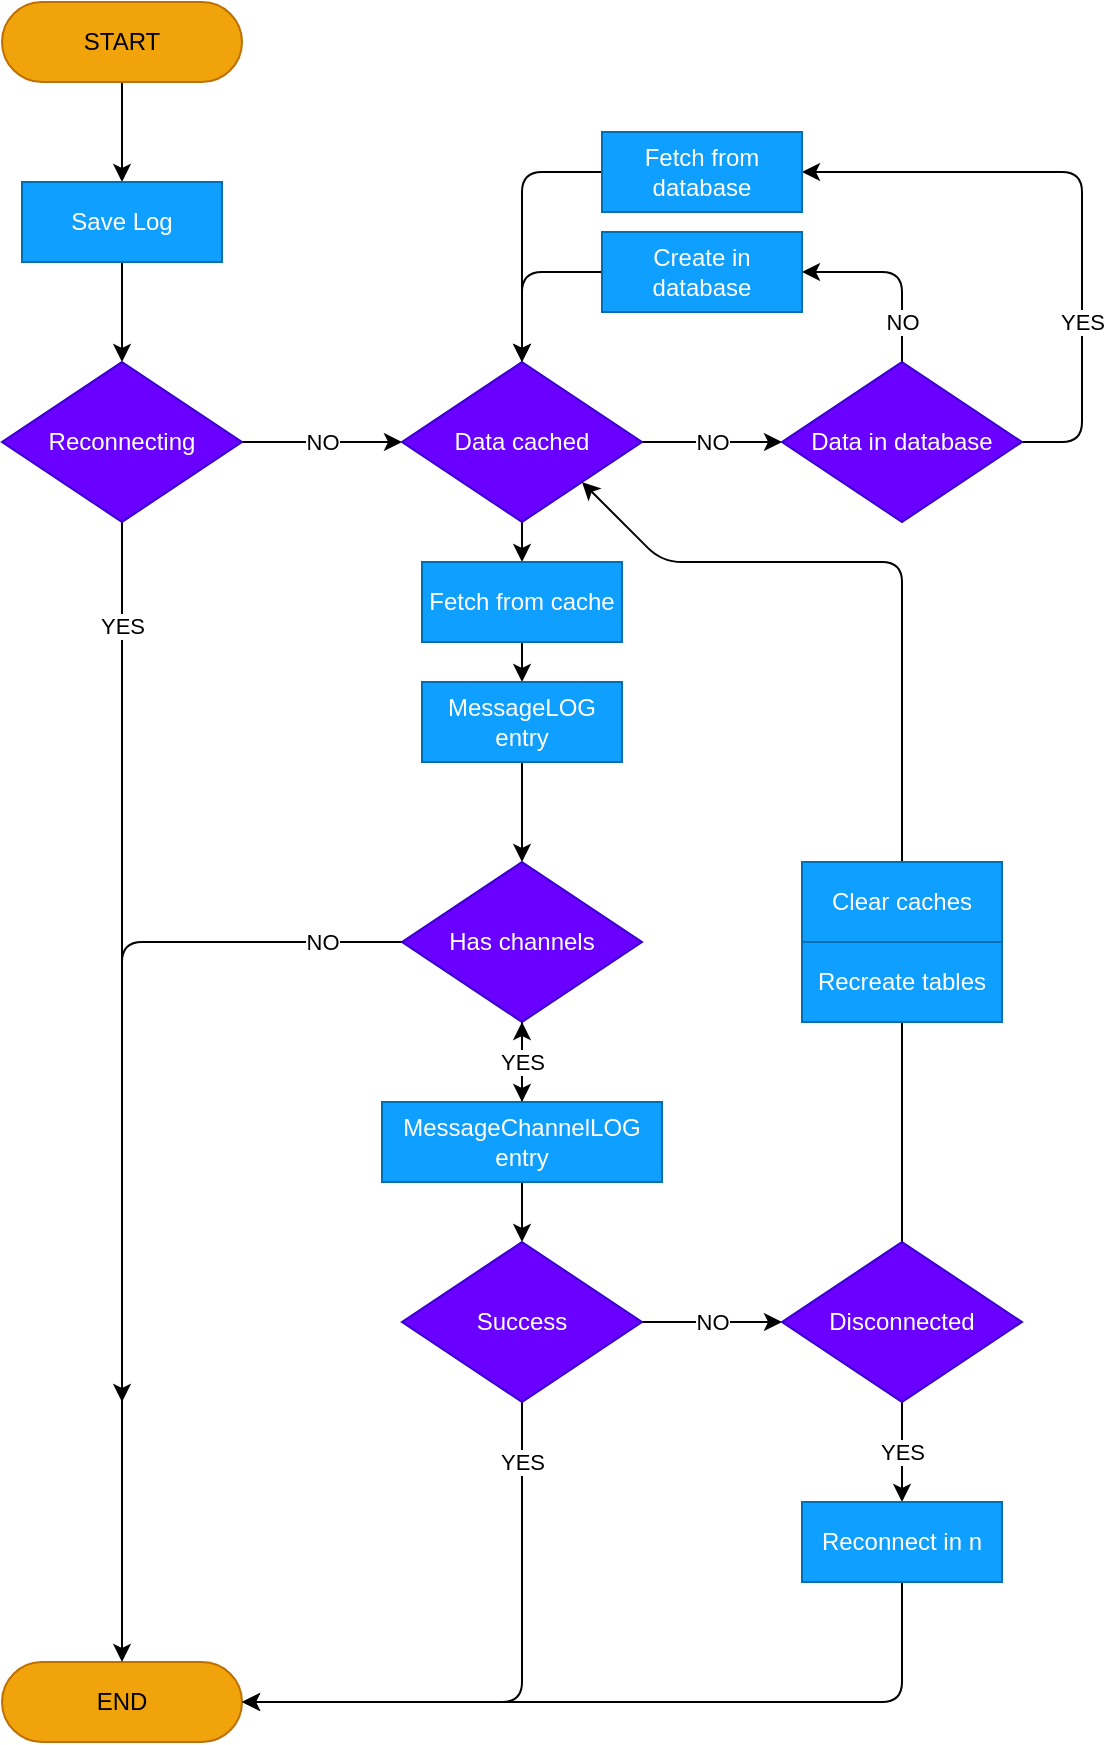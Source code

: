 <mxfile>
    <diagram id="S93sur6-ndBJ5TltKzUR" name="Page-1">
        <mxGraphModel dx="2024" dy="920" grid="1" gridSize="10" guides="1" tooltips="1" connect="1" arrows="1" fold="1" page="1" pageScale="1" pageWidth="850" pageHeight="1100" math="0" shadow="0">
            <root>
                <mxCell id="0"/>
                <mxCell id="1" parent="0"/>
                <mxCell id="21" value="" style="edgeStyle=none;html=1;" edge="1" parent="1" source="3" target="16">
                    <mxGeometry relative="1" as="geometry"/>
                </mxCell>
                <mxCell id="3" value="START" style="rounded=1;whiteSpace=wrap;html=1;arcSize=50;fillColor=#f0a30a;fontColor=#000000;strokeColor=#BD7000;" vertex="1" parent="1">
                    <mxGeometry x="50" y="40" width="120" height="40" as="geometry"/>
                </mxCell>
                <mxCell id="4" value="END" style="rounded=1;whiteSpace=wrap;html=1;arcSize=50;fillColor=#f0a30a;fontColor=#000000;strokeColor=#BD7000;" vertex="1" parent="1">
                    <mxGeometry x="50" y="870" width="120" height="40" as="geometry"/>
                </mxCell>
                <mxCell id="20" value="" style="edgeStyle=none;html=1;" edge="1" parent="1" source="16" target="18">
                    <mxGeometry relative="1" as="geometry"/>
                </mxCell>
                <mxCell id="16" value="Save Log" style="rounded=0;whiteSpace=wrap;html=1;fillColor=#0F9FFF;fontColor=#ffffff;strokeColor=#006EAF;" vertex="1" parent="1">
                    <mxGeometry x="60" y="130" width="100" height="40" as="geometry"/>
                </mxCell>
                <mxCell id="19" value="YES" style="edgeStyle=none;html=1;" edge="1" parent="1" source="18" target="4">
                    <mxGeometry x="-0.818" relative="1" as="geometry">
                        <mxPoint as="offset"/>
                    </mxGeometry>
                </mxCell>
                <mxCell id="28" value="NO" style="edgeStyle=none;html=1;" edge="1" parent="1" source="18" target="27">
                    <mxGeometry relative="1" as="geometry"/>
                </mxCell>
                <mxCell id="18" value="Reconnecting" style="rhombus;whiteSpace=wrap;html=1;fillColor=#6a00ff;fontColor=#ffffff;strokeColor=#3700CC;" vertex="1" parent="1">
                    <mxGeometry x="50" y="220" width="120" height="80" as="geometry"/>
                </mxCell>
                <mxCell id="38" style="edgeStyle=none;html=1;entryX=0.5;entryY=0;entryDx=0;entryDy=0;" edge="1" parent="1" source="22" target="27">
                    <mxGeometry relative="1" as="geometry">
                        <Array as="points">
                            <mxPoint x="310" y="175"/>
                        </Array>
                    </mxGeometry>
                </mxCell>
                <mxCell id="22" value="Create in database" style="rounded=0;whiteSpace=wrap;html=1;fillColor=#0F9FFF;fontColor=#ffffff;strokeColor=#006EAF;" vertex="1" parent="1">
                    <mxGeometry x="350" y="155" width="100" height="40" as="geometry"/>
                </mxCell>
                <mxCell id="30" value="NO" style="edgeStyle=none;html=1;" edge="1" parent="1" source="27" target="29">
                    <mxGeometry relative="1" as="geometry"/>
                </mxCell>
                <mxCell id="40" value="" style="edgeStyle=none;html=1;" edge="1" parent="1" source="27" target="31">
                    <mxGeometry relative="1" as="geometry"/>
                </mxCell>
                <mxCell id="27" value="Data cached" style="rhombus;whiteSpace=wrap;html=1;fillColor=#6a00ff;fontColor=#ffffff;strokeColor=#3700CC;" vertex="1" parent="1">
                    <mxGeometry x="250" y="220" width="120" height="80" as="geometry"/>
                </mxCell>
                <mxCell id="35" value="YES" style="edgeStyle=none;html=1;exitX=1;exitY=0.5;exitDx=0;exitDy=0;entryX=1;entryY=0.5;entryDx=0;entryDy=0;" edge="1" parent="1" source="29" target="32">
                    <mxGeometry x="-0.41" relative="1" as="geometry">
                        <Array as="points">
                            <mxPoint x="590" y="260"/>
                            <mxPoint x="590" y="125"/>
                        </Array>
                        <mxPoint as="offset"/>
                    </mxGeometry>
                </mxCell>
                <mxCell id="37" value="NO" style="edgeStyle=none;html=1;exitX=0.5;exitY=0;exitDx=0;exitDy=0;entryX=1;entryY=0.5;entryDx=0;entryDy=0;" edge="1" parent="1" source="29" target="22">
                    <mxGeometry x="-0.579" relative="1" as="geometry">
                        <Array as="points">
                            <mxPoint x="500" y="175"/>
                        </Array>
                        <mxPoint as="offset"/>
                    </mxGeometry>
                </mxCell>
                <mxCell id="29" value="Data in database" style="rhombus;whiteSpace=wrap;html=1;fillColor=#6a00ff;fontColor=#ffffff;strokeColor=#3700CC;" vertex="1" parent="1">
                    <mxGeometry x="440" y="220" width="120" height="80" as="geometry"/>
                </mxCell>
                <mxCell id="44" value="" style="edgeStyle=none;html=1;" edge="1" parent="1" source="31" target="43">
                    <mxGeometry relative="1" as="geometry"/>
                </mxCell>
                <mxCell id="31" value="Fetch from cache" style="rounded=0;whiteSpace=wrap;html=1;fillColor=#0F9FFF;fontColor=#ffffff;strokeColor=#006EAF;" vertex="1" parent="1">
                    <mxGeometry x="260" y="320" width="100" height="40" as="geometry"/>
                </mxCell>
                <mxCell id="39" style="edgeStyle=none;html=1;exitX=0;exitY=0.5;exitDx=0;exitDy=0;" edge="1" parent="1" source="32">
                    <mxGeometry relative="1" as="geometry">
                        <mxPoint x="310" y="220" as="targetPoint"/>
                        <Array as="points">
                            <mxPoint x="310" y="125"/>
                        </Array>
                    </mxGeometry>
                </mxCell>
                <mxCell id="32" value="Fetch from database" style="rounded=0;whiteSpace=wrap;html=1;fillColor=#0F9FFF;fontColor=#ffffff;strokeColor=#006EAF;" vertex="1" parent="1">
                    <mxGeometry x="350" y="105" width="100" height="40" as="geometry"/>
                </mxCell>
                <mxCell id="62" value="" style="edgeStyle=none;html=1;" edge="1" parent="1" source="43" target="52">
                    <mxGeometry relative="1" as="geometry"/>
                </mxCell>
                <mxCell id="43" value="MessageLOG entry" style="rounded=0;whiteSpace=wrap;html=1;fillColor=#0F9FFF;fontColor=#ffffff;strokeColor=#006EAF;" vertex="1" parent="1">
                    <mxGeometry x="260" y="380" width="100" height="40" as="geometry"/>
                </mxCell>
                <mxCell id="57" style="edgeStyle=none;html=1;" edge="1" parent="1" source="52">
                    <mxGeometry relative="1" as="geometry">
                        <mxPoint x="110" y="740" as="targetPoint"/>
                        <Array as="points">
                            <mxPoint x="110" y="510"/>
                        </Array>
                    </mxGeometry>
                </mxCell>
                <mxCell id="58" value="NO" style="edgeLabel;html=1;align=center;verticalAlign=middle;resizable=0;points=[];" vertex="1" connectable="0" parent="57">
                    <mxGeometry x="-0.843" y="1" relative="1" as="geometry">
                        <mxPoint x="-11" y="-1" as="offset"/>
                    </mxGeometry>
                </mxCell>
                <mxCell id="59" value="" style="edgeStyle=none;html=1;" edge="1" parent="1" source="52" target="55">
                    <mxGeometry relative="1" as="geometry"/>
                </mxCell>
                <mxCell id="52" value="Has channels" style="rhombus;whiteSpace=wrap;html=1;fillColor=#6a00ff;fontColor=#ffffff;strokeColor=#3700CC;" vertex="1" parent="1">
                    <mxGeometry x="250" y="470" width="120" height="80" as="geometry"/>
                </mxCell>
                <mxCell id="60" value="YES" style="edgeStyle=none;html=1;" edge="1" parent="1" source="55" target="52">
                    <mxGeometry relative="1" as="geometry"/>
                </mxCell>
                <mxCell id="65" value="" style="edgeStyle=none;html=1;" edge="1" parent="1" source="55" target="61">
                    <mxGeometry relative="1" as="geometry"/>
                </mxCell>
                <mxCell id="55" value="MessageChannelLOG entry" style="rounded=0;whiteSpace=wrap;html=1;fillColor=#0F9FFF;fontColor=#ffffff;strokeColor=#006EAF;" vertex="1" parent="1">
                    <mxGeometry x="240" y="590" width="140" height="40" as="geometry"/>
                </mxCell>
                <mxCell id="63" style="edgeStyle=none;html=1;entryX=1;entryY=0.5;entryDx=0;entryDy=0;" edge="1" parent="1" source="61" target="4">
                    <mxGeometry relative="1" as="geometry">
                        <Array as="points">
                            <mxPoint x="310" y="890"/>
                        </Array>
                    </mxGeometry>
                </mxCell>
                <mxCell id="64" value="YES" style="edgeLabel;html=1;align=center;verticalAlign=middle;resizable=0;points=[];" vertex="1" connectable="0" parent="63">
                    <mxGeometry x="-0.071" y="5" relative="1" as="geometry">
                        <mxPoint x="-5" y="-105" as="offset"/>
                    </mxGeometry>
                </mxCell>
                <mxCell id="67" value="NO" style="edgeStyle=none;html=1;" edge="1" parent="1" source="61" target="66">
                    <mxGeometry relative="1" as="geometry"/>
                </mxCell>
                <mxCell id="61" value="Success" style="rhombus;whiteSpace=wrap;html=1;fillColor=#6a00ff;fontColor=#ffffff;strokeColor=#3700CC;" vertex="1" parent="1">
                    <mxGeometry x="250" y="660" width="120" height="80" as="geometry"/>
                </mxCell>
                <mxCell id="75" value="YES" style="edgeStyle=none;html=1;" edge="1" parent="1" source="66">
                    <mxGeometry relative="1" as="geometry">
                        <mxPoint x="500.0" y="790" as="targetPoint"/>
                        <mxPoint as="offset"/>
                    </mxGeometry>
                </mxCell>
                <mxCell id="82" value="" style="edgeStyle=none;html=1;" edge="1" parent="1" source="66" target="81">
                    <mxGeometry relative="1" as="geometry"/>
                </mxCell>
                <mxCell id="66" value="Disconnected" style="rhombus;whiteSpace=wrap;html=1;fillColor=#6a00ff;fontColor=#ffffff;strokeColor=#3700CC;" vertex="1" parent="1">
                    <mxGeometry x="440" y="660" width="120" height="80" as="geometry"/>
                </mxCell>
                <mxCell id="73" style="edgeStyle=none;html=1;entryX=1;entryY=0.5;entryDx=0;entryDy=0;exitX=0.5;exitY=1;exitDx=0;exitDy=0;" edge="1" parent="1" source="84" target="4">
                    <mxGeometry relative="1" as="geometry">
                        <mxPoint x="500.0" y="870" as="sourcePoint"/>
                        <Array as="points">
                            <mxPoint x="500" y="890"/>
                        </Array>
                    </mxGeometry>
                </mxCell>
                <mxCell id="80" value="Recreate tables" style="rounded=0;whiteSpace=wrap;html=1;fillColor=#0F9FFF;fontColor=#ffffff;strokeColor=#006EAF;" vertex="1" parent="1">
                    <mxGeometry x="450" y="510" width="100" height="40" as="geometry"/>
                </mxCell>
                <mxCell id="85" value="" style="edgeStyle=none;html=1;entryX=1;entryY=1;entryDx=0;entryDy=0;" edge="1" parent="1" source="81" target="27">
                    <mxGeometry relative="1" as="geometry">
                        <mxPoint x="500" y="340" as="targetPoint"/>
                        <Array as="points">
                            <mxPoint x="500" y="320"/>
                            <mxPoint x="380" y="320"/>
                        </Array>
                    </mxGeometry>
                </mxCell>
                <mxCell id="81" value="Clear caches" style="rounded=0;whiteSpace=wrap;html=1;fillColor=#0F9FFF;fontColor=#ffffff;strokeColor=#006EAF;" vertex="1" parent="1">
                    <mxGeometry x="450" y="470" width="100" height="40" as="geometry"/>
                </mxCell>
                <mxCell id="84" value="Reconnect in n" style="rounded=0;whiteSpace=wrap;html=1;fillColor=#0F9FFF;fontColor=#ffffff;strokeColor=#006EAF;" vertex="1" parent="1">
                    <mxGeometry x="450" y="790" width="100" height="40" as="geometry"/>
                </mxCell>
            </root>
        </mxGraphModel>
    </diagram>
</mxfile>